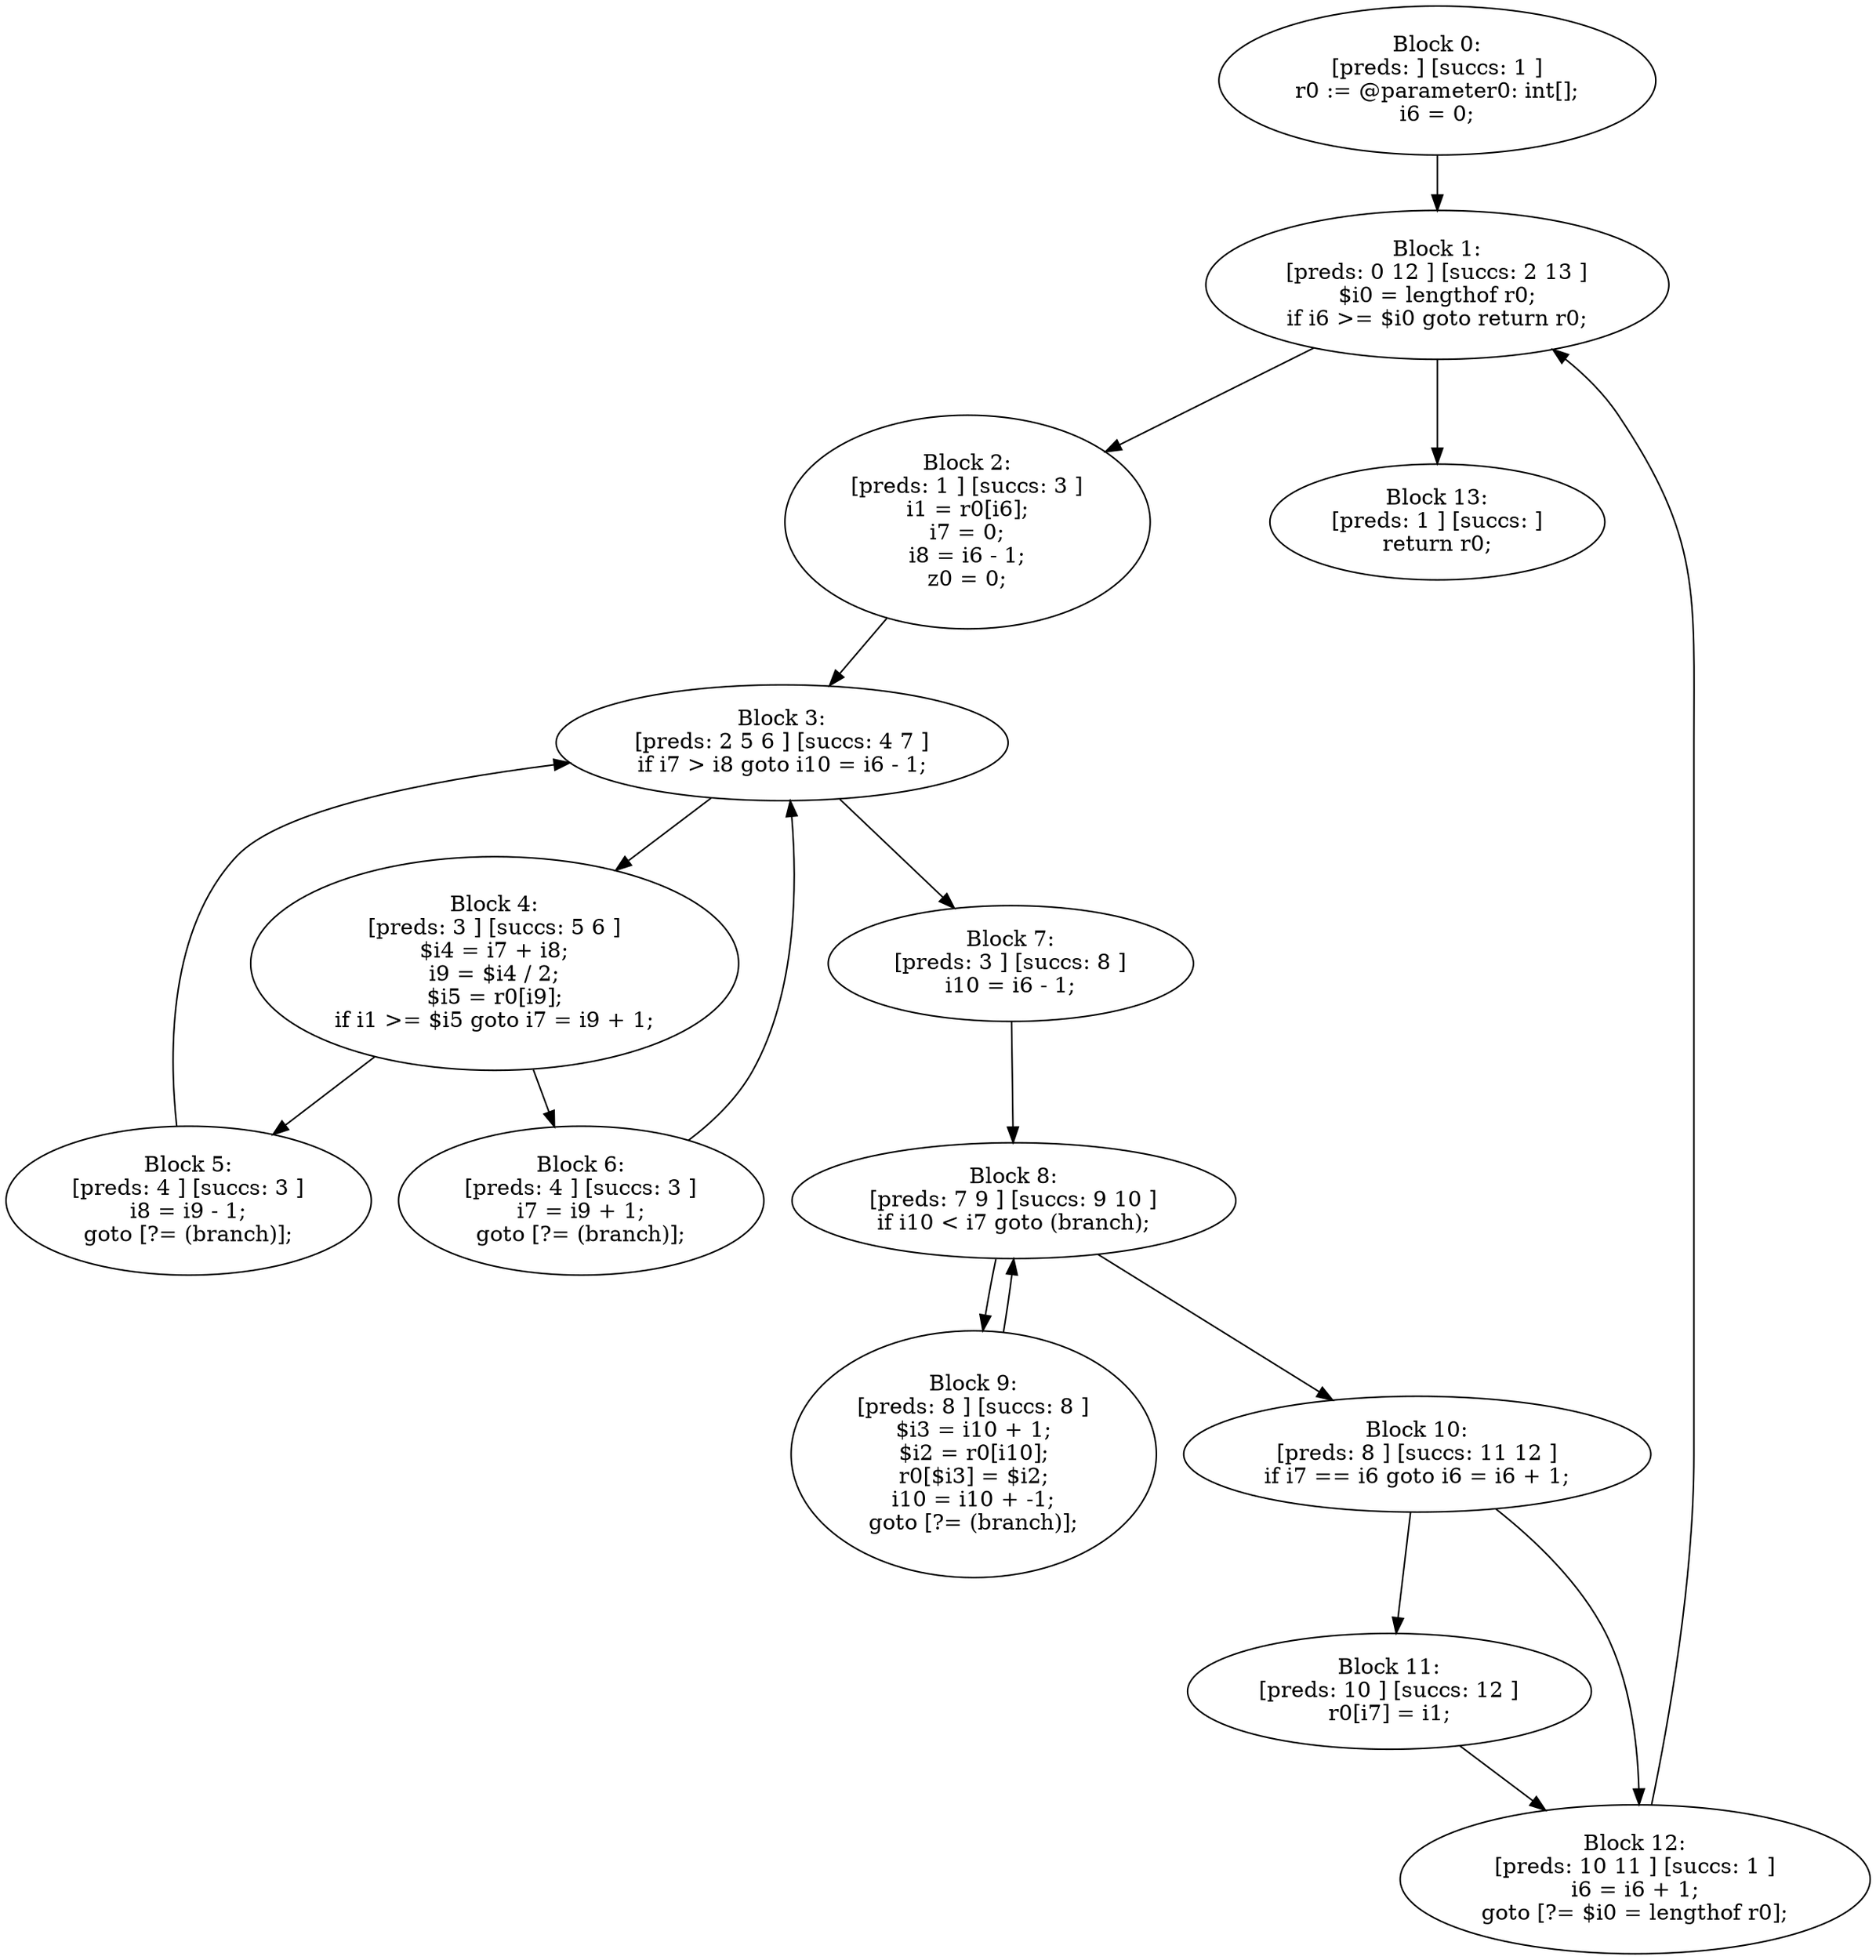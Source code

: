 digraph "unitGraph" {
    "Block 0:
[preds: ] [succs: 1 ]
r0 := @parameter0: int[];
i6 = 0;
"
    "Block 1:
[preds: 0 12 ] [succs: 2 13 ]
$i0 = lengthof r0;
if i6 >= $i0 goto return r0;
"
    "Block 2:
[preds: 1 ] [succs: 3 ]
i1 = r0[i6];
i7 = 0;
i8 = i6 - 1;
z0 = 0;
"
    "Block 3:
[preds: 2 5 6 ] [succs: 4 7 ]
if i7 > i8 goto i10 = i6 - 1;
"
    "Block 4:
[preds: 3 ] [succs: 5 6 ]
$i4 = i7 + i8;
i9 = $i4 / 2;
$i5 = r0[i9];
if i1 >= $i5 goto i7 = i9 + 1;
"
    "Block 5:
[preds: 4 ] [succs: 3 ]
i8 = i9 - 1;
goto [?= (branch)];
"
    "Block 6:
[preds: 4 ] [succs: 3 ]
i7 = i9 + 1;
goto [?= (branch)];
"
    "Block 7:
[preds: 3 ] [succs: 8 ]
i10 = i6 - 1;
"
    "Block 8:
[preds: 7 9 ] [succs: 9 10 ]
if i10 < i7 goto (branch);
"
    "Block 9:
[preds: 8 ] [succs: 8 ]
$i3 = i10 + 1;
$i2 = r0[i10];
r0[$i3] = $i2;
i10 = i10 + -1;
goto [?= (branch)];
"
    "Block 10:
[preds: 8 ] [succs: 11 12 ]
if i7 == i6 goto i6 = i6 + 1;
"
    "Block 11:
[preds: 10 ] [succs: 12 ]
r0[i7] = i1;
"
    "Block 12:
[preds: 10 11 ] [succs: 1 ]
i6 = i6 + 1;
goto [?= $i0 = lengthof r0];
"
    "Block 13:
[preds: 1 ] [succs: ]
return r0;
"
    "Block 0:
[preds: ] [succs: 1 ]
r0 := @parameter0: int[];
i6 = 0;
"->"Block 1:
[preds: 0 12 ] [succs: 2 13 ]
$i0 = lengthof r0;
if i6 >= $i0 goto return r0;
";
    "Block 1:
[preds: 0 12 ] [succs: 2 13 ]
$i0 = lengthof r0;
if i6 >= $i0 goto return r0;
"->"Block 2:
[preds: 1 ] [succs: 3 ]
i1 = r0[i6];
i7 = 0;
i8 = i6 - 1;
z0 = 0;
";
    "Block 1:
[preds: 0 12 ] [succs: 2 13 ]
$i0 = lengthof r0;
if i6 >= $i0 goto return r0;
"->"Block 13:
[preds: 1 ] [succs: ]
return r0;
";
    "Block 2:
[preds: 1 ] [succs: 3 ]
i1 = r0[i6];
i7 = 0;
i8 = i6 - 1;
z0 = 0;
"->"Block 3:
[preds: 2 5 6 ] [succs: 4 7 ]
if i7 > i8 goto i10 = i6 - 1;
";
    "Block 3:
[preds: 2 5 6 ] [succs: 4 7 ]
if i7 > i8 goto i10 = i6 - 1;
"->"Block 4:
[preds: 3 ] [succs: 5 6 ]
$i4 = i7 + i8;
i9 = $i4 / 2;
$i5 = r0[i9];
if i1 >= $i5 goto i7 = i9 + 1;
";
    "Block 3:
[preds: 2 5 6 ] [succs: 4 7 ]
if i7 > i8 goto i10 = i6 - 1;
"->"Block 7:
[preds: 3 ] [succs: 8 ]
i10 = i6 - 1;
";
    "Block 4:
[preds: 3 ] [succs: 5 6 ]
$i4 = i7 + i8;
i9 = $i4 / 2;
$i5 = r0[i9];
if i1 >= $i5 goto i7 = i9 + 1;
"->"Block 5:
[preds: 4 ] [succs: 3 ]
i8 = i9 - 1;
goto [?= (branch)];
";
    "Block 4:
[preds: 3 ] [succs: 5 6 ]
$i4 = i7 + i8;
i9 = $i4 / 2;
$i5 = r0[i9];
if i1 >= $i5 goto i7 = i9 + 1;
"->"Block 6:
[preds: 4 ] [succs: 3 ]
i7 = i9 + 1;
goto [?= (branch)];
";
    "Block 5:
[preds: 4 ] [succs: 3 ]
i8 = i9 - 1;
goto [?= (branch)];
"->"Block 3:
[preds: 2 5 6 ] [succs: 4 7 ]
if i7 > i8 goto i10 = i6 - 1;
";
    "Block 6:
[preds: 4 ] [succs: 3 ]
i7 = i9 + 1;
goto [?= (branch)];
"->"Block 3:
[preds: 2 5 6 ] [succs: 4 7 ]
if i7 > i8 goto i10 = i6 - 1;
";
    "Block 7:
[preds: 3 ] [succs: 8 ]
i10 = i6 - 1;
"->"Block 8:
[preds: 7 9 ] [succs: 9 10 ]
if i10 < i7 goto (branch);
";
    "Block 8:
[preds: 7 9 ] [succs: 9 10 ]
if i10 < i7 goto (branch);
"->"Block 9:
[preds: 8 ] [succs: 8 ]
$i3 = i10 + 1;
$i2 = r0[i10];
r0[$i3] = $i2;
i10 = i10 + -1;
goto [?= (branch)];
";
    "Block 8:
[preds: 7 9 ] [succs: 9 10 ]
if i10 < i7 goto (branch);
"->"Block 10:
[preds: 8 ] [succs: 11 12 ]
if i7 == i6 goto i6 = i6 + 1;
";
    "Block 9:
[preds: 8 ] [succs: 8 ]
$i3 = i10 + 1;
$i2 = r0[i10];
r0[$i3] = $i2;
i10 = i10 + -1;
goto [?= (branch)];
"->"Block 8:
[preds: 7 9 ] [succs: 9 10 ]
if i10 < i7 goto (branch);
";
    "Block 10:
[preds: 8 ] [succs: 11 12 ]
if i7 == i6 goto i6 = i6 + 1;
"->"Block 11:
[preds: 10 ] [succs: 12 ]
r0[i7] = i1;
";
    "Block 10:
[preds: 8 ] [succs: 11 12 ]
if i7 == i6 goto i6 = i6 + 1;
"->"Block 12:
[preds: 10 11 ] [succs: 1 ]
i6 = i6 + 1;
goto [?= $i0 = lengthof r0];
";
    "Block 11:
[preds: 10 ] [succs: 12 ]
r0[i7] = i1;
"->"Block 12:
[preds: 10 11 ] [succs: 1 ]
i6 = i6 + 1;
goto [?= $i0 = lengthof r0];
";
    "Block 12:
[preds: 10 11 ] [succs: 1 ]
i6 = i6 + 1;
goto [?= $i0 = lengthof r0];
"->"Block 1:
[preds: 0 12 ] [succs: 2 13 ]
$i0 = lengthof r0;
if i6 >= $i0 goto return r0;
";
}
